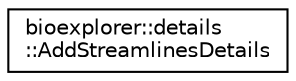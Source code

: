 digraph "Graphical Class Hierarchy"
{
 // LATEX_PDF_SIZE
  edge [fontname="Helvetica",fontsize="10",labelfontname="Helvetica",labelfontsize="10"];
  node [fontname="Helvetica",fontsize="10",shape=record];
  rankdir="LR";
  Node0 [label="bioexplorer::details\l::AddStreamlinesDetails",height=0.2,width=0.4,color="black", fillcolor="white", style="filled",URL="$dd/d91/structbioexplorer_1_1details_1_1AddStreamlinesDetails.html",tooltip="The Streamlines struct handles a set of streamlines. Indices are used to specify the first point of e..."];
}
